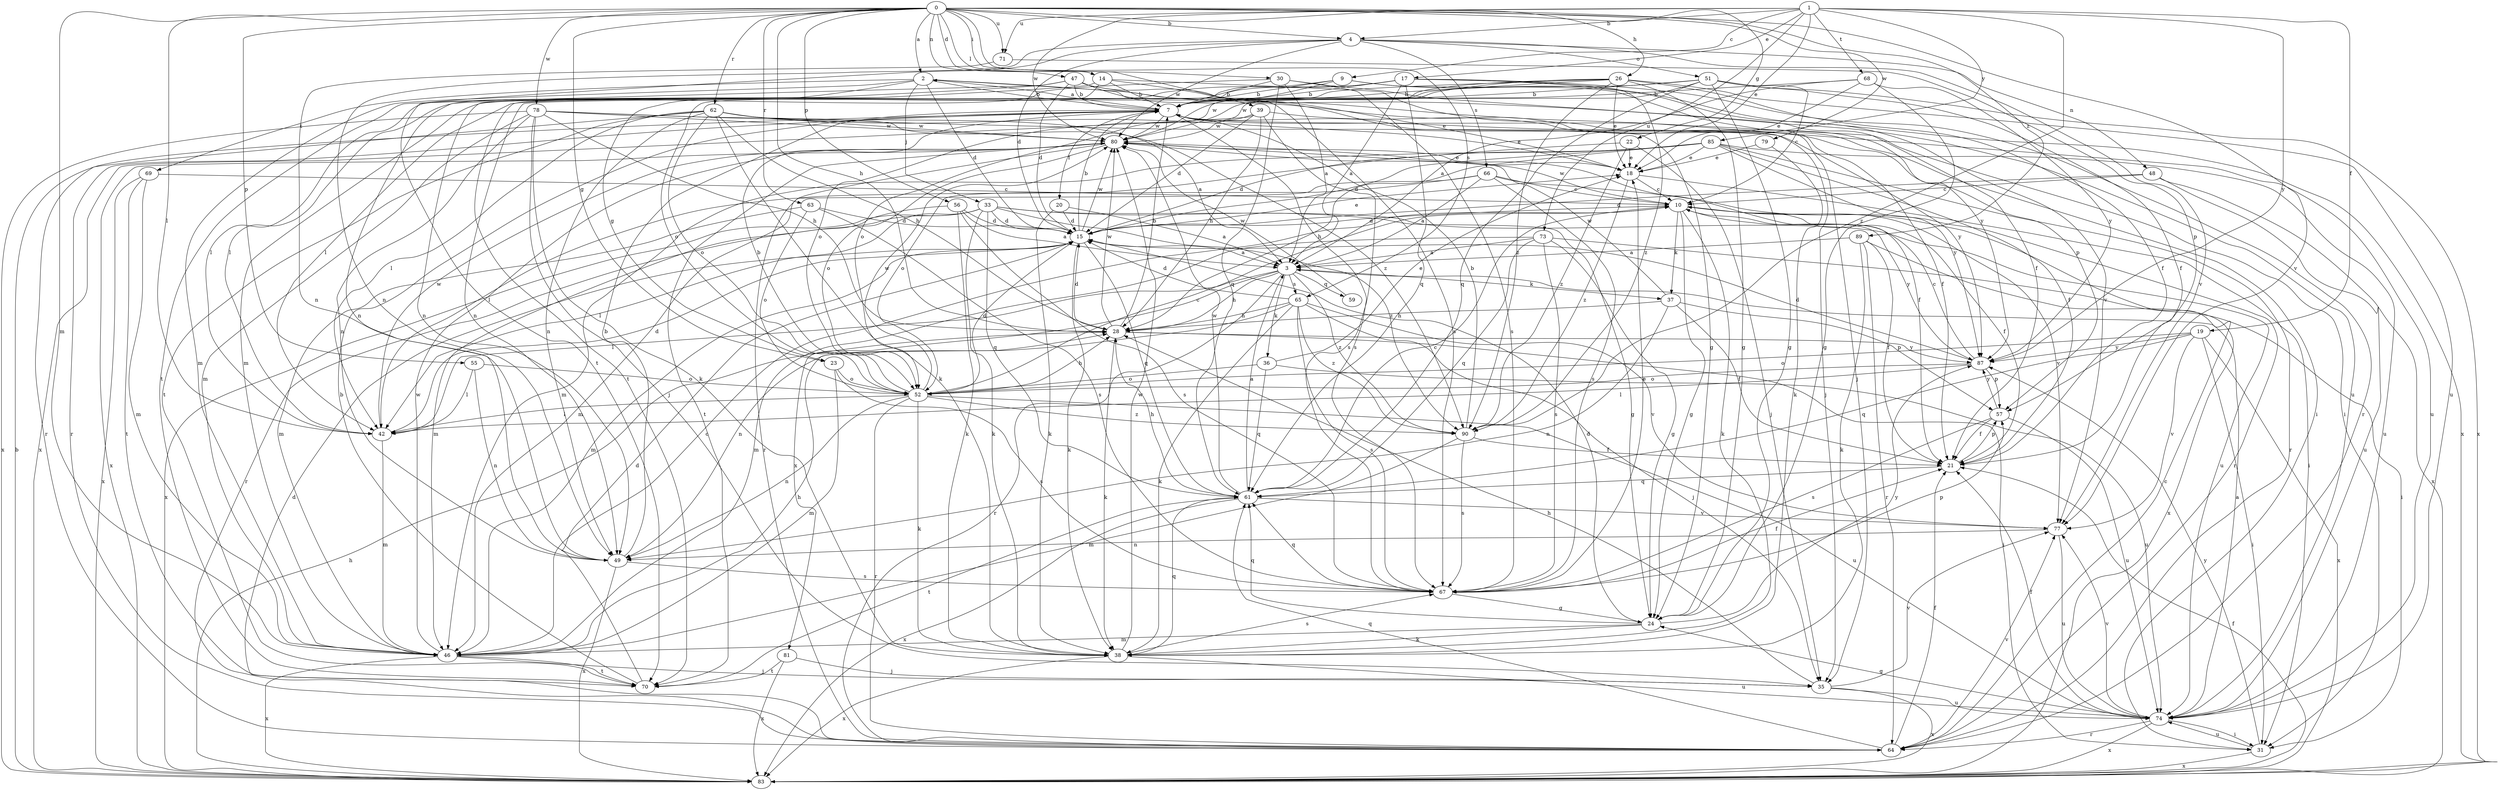 strict digraph  {
0;
1;
2;
3;
4;
7;
9;
10;
14;
15;
17;
18;
19;
20;
21;
22;
23;
24;
26;
28;
30;
31;
33;
35;
36;
37;
38;
39;
42;
46;
47;
48;
49;
51;
52;
55;
56;
57;
59;
61;
62;
63;
64;
65;
66;
67;
68;
69;
70;
71;
73;
74;
77;
78;
79;
80;
81;
83;
85;
87;
89;
90;
0 -> 2  [label=a];
0 -> 4  [label=b];
0 -> 14  [label=d];
0 -> 22  [label=g];
0 -> 23  [label=g];
0 -> 26  [label=h];
0 -> 28  [label=h];
0 -> 30  [label=i];
0 -> 39  [label=l];
0 -> 42  [label=l];
0 -> 46  [label=m];
0 -> 47  [label=n];
0 -> 55  [label=p];
0 -> 56  [label=p];
0 -> 62  [label=r];
0 -> 63  [label=r];
0 -> 65  [label=s];
0 -> 71  [label=u];
0 -> 77  [label=v];
0 -> 78  [label=w];
0 -> 79  [label=w];
0 -> 89  [label=z];
1 -> 4  [label=b];
1 -> 9  [label=c];
1 -> 17  [label=e];
1 -> 18  [label=e];
1 -> 19  [label=f];
1 -> 68  [label=t];
1 -> 71  [label=u];
1 -> 73  [label=u];
1 -> 80  [label=w];
1 -> 85  [label=y];
1 -> 87  [label=y];
1 -> 90  [label=z];
2 -> 7  [label=b];
2 -> 15  [label=d];
2 -> 23  [label=g];
2 -> 31  [label=i];
2 -> 33  [label=j];
2 -> 46  [label=m];
2 -> 69  [label=t];
2 -> 74  [label=u];
3 -> 28  [label=h];
3 -> 36  [label=k];
3 -> 37  [label=k];
3 -> 42  [label=l];
3 -> 59  [label=q];
3 -> 64  [label=r];
3 -> 65  [label=s];
3 -> 81  [label=x];
3 -> 90  [label=z];
4 -> 15  [label=d];
4 -> 48  [label=n];
4 -> 49  [label=n];
4 -> 51  [label=o];
4 -> 66  [label=s];
4 -> 70  [label=t];
4 -> 77  [label=v];
4 -> 80  [label=w];
7 -> 2  [label=a];
7 -> 20  [label=f];
7 -> 21  [label=f];
7 -> 35  [label=j];
7 -> 64  [label=r];
7 -> 67  [label=s];
7 -> 74  [label=u];
7 -> 80  [label=w];
9 -> 7  [label=b];
9 -> 35  [label=j];
9 -> 49  [label=n];
9 -> 80  [label=w];
9 -> 83  [label=x];
10 -> 15  [label=d];
10 -> 21  [label=f];
10 -> 24  [label=g];
10 -> 37  [label=k];
10 -> 38  [label=k];
10 -> 77  [label=v];
10 -> 80  [label=w];
10 -> 87  [label=y];
14 -> 7  [label=b];
14 -> 18  [label=e];
14 -> 49  [label=n];
14 -> 52  [label=o];
14 -> 87  [label=y];
15 -> 3  [label=a];
15 -> 7  [label=b];
15 -> 18  [label=e];
15 -> 38  [label=k];
15 -> 46  [label=m];
15 -> 61  [label=q];
15 -> 80  [label=w];
17 -> 3  [label=a];
17 -> 7  [label=b];
17 -> 46  [label=m];
17 -> 61  [label=q];
17 -> 64  [label=r];
17 -> 70  [label=t];
17 -> 77  [label=v];
17 -> 90  [label=z];
18 -> 10  [label=c];
18 -> 31  [label=i];
18 -> 90  [label=z];
19 -> 31  [label=i];
19 -> 52  [label=o];
19 -> 61  [label=q];
19 -> 77  [label=v];
19 -> 83  [label=x];
19 -> 87  [label=y];
20 -> 3  [label=a];
20 -> 15  [label=d];
20 -> 38  [label=k];
21 -> 57  [label=p];
21 -> 61  [label=q];
22 -> 15  [label=d];
22 -> 18  [label=e];
22 -> 35  [label=j];
22 -> 90  [label=z];
23 -> 46  [label=m];
23 -> 52  [label=o];
23 -> 67  [label=s];
24 -> 15  [label=d];
24 -> 38  [label=k];
24 -> 46  [label=m];
24 -> 61  [label=q];
24 -> 87  [label=y];
26 -> 7  [label=b];
26 -> 18  [label=e];
26 -> 21  [label=f];
26 -> 24  [label=g];
26 -> 42  [label=l];
26 -> 52  [label=o];
26 -> 74  [label=u];
26 -> 80  [label=w];
26 -> 90  [label=z];
28 -> 7  [label=b];
28 -> 15  [label=d];
28 -> 31  [label=i];
28 -> 38  [label=k];
28 -> 80  [label=w];
28 -> 87  [label=y];
30 -> 3  [label=a];
30 -> 7  [label=b];
30 -> 21  [label=f];
30 -> 42  [label=l];
30 -> 61  [label=q];
30 -> 67  [label=s];
31 -> 74  [label=u];
31 -> 83  [label=x];
31 -> 87  [label=y];
33 -> 15  [label=d];
33 -> 24  [label=g];
33 -> 38  [label=k];
33 -> 42  [label=l];
33 -> 61  [label=q];
33 -> 64  [label=r];
33 -> 74  [label=u];
33 -> 83  [label=x];
33 -> 90  [label=z];
35 -> 28  [label=h];
35 -> 74  [label=u];
35 -> 77  [label=v];
35 -> 83  [label=x];
36 -> 18  [label=e];
36 -> 52  [label=o];
36 -> 61  [label=q];
36 -> 74  [label=u];
37 -> 21  [label=f];
37 -> 28  [label=h];
37 -> 49  [label=n];
37 -> 57  [label=p];
37 -> 80  [label=w];
38 -> 61  [label=q];
38 -> 67  [label=s];
38 -> 74  [label=u];
38 -> 80  [label=w];
38 -> 83  [label=x];
39 -> 15  [label=d];
39 -> 28  [label=h];
39 -> 57  [label=p];
39 -> 67  [label=s];
39 -> 80  [label=w];
39 -> 83  [label=x];
42 -> 15  [label=d];
42 -> 46  [label=m];
42 -> 80  [label=w];
46 -> 10  [label=c];
46 -> 28  [label=h];
46 -> 35  [label=j];
46 -> 70  [label=t];
46 -> 80  [label=w];
46 -> 83  [label=x];
47 -> 7  [label=b];
47 -> 15  [label=d];
47 -> 24  [label=g];
47 -> 31  [label=i];
47 -> 42  [label=l];
47 -> 67  [label=s];
47 -> 70  [label=t];
48 -> 10  [label=c];
48 -> 15  [label=d];
48 -> 74  [label=u];
48 -> 83  [label=x];
49 -> 7  [label=b];
49 -> 67  [label=s];
49 -> 83  [label=x];
51 -> 7  [label=b];
51 -> 10  [label=c];
51 -> 21  [label=f];
51 -> 24  [label=g];
51 -> 49  [label=n];
51 -> 52  [label=o];
51 -> 61  [label=q];
51 -> 83  [label=x];
52 -> 7  [label=b];
52 -> 10  [label=c];
52 -> 15  [label=d];
52 -> 28  [label=h];
52 -> 38  [label=k];
52 -> 42  [label=l];
52 -> 49  [label=n];
52 -> 64  [label=r];
52 -> 74  [label=u];
52 -> 80  [label=w];
52 -> 90  [label=z];
55 -> 42  [label=l];
55 -> 49  [label=n];
55 -> 52  [label=o];
56 -> 3  [label=a];
56 -> 15  [label=d];
56 -> 38  [label=k];
56 -> 46  [label=m];
56 -> 67  [label=s];
57 -> 21  [label=f];
57 -> 67  [label=s];
57 -> 74  [label=u];
57 -> 87  [label=y];
59 -> 80  [label=w];
61 -> 3  [label=a];
61 -> 10  [label=c];
61 -> 28  [label=h];
61 -> 70  [label=t];
61 -> 77  [label=v];
61 -> 80  [label=w];
61 -> 83  [label=x];
62 -> 3  [label=a];
62 -> 18  [label=e];
62 -> 28  [label=h];
62 -> 38  [label=k];
62 -> 42  [label=l];
62 -> 49  [label=n];
62 -> 52  [label=o];
62 -> 64  [label=r];
62 -> 70  [label=t];
62 -> 80  [label=w];
63 -> 15  [label=d];
63 -> 46  [label=m];
63 -> 52  [label=o];
63 -> 67  [label=s];
64 -> 10  [label=c];
64 -> 15  [label=d];
64 -> 21  [label=f];
64 -> 61  [label=q];
64 -> 77  [label=v];
65 -> 15  [label=d];
65 -> 28  [label=h];
65 -> 35  [label=j];
65 -> 38  [label=k];
65 -> 49  [label=n];
65 -> 67  [label=s];
65 -> 77  [label=v];
65 -> 90  [label=z];
66 -> 3  [label=a];
66 -> 10  [label=c];
66 -> 42  [label=l];
66 -> 46  [label=m];
66 -> 64  [label=r];
66 -> 67  [label=s];
67 -> 18  [label=e];
67 -> 21  [label=f];
67 -> 24  [label=g];
67 -> 57  [label=p];
67 -> 61  [label=q];
68 -> 3  [label=a];
68 -> 7  [label=b];
68 -> 18  [label=e];
68 -> 24  [label=g];
68 -> 87  [label=y];
69 -> 10  [label=c];
69 -> 46  [label=m];
69 -> 70  [label=t];
69 -> 83  [label=x];
70 -> 7  [label=b];
70 -> 15  [label=d];
71 -> 49  [label=n];
71 -> 57  [label=p];
73 -> 3  [label=a];
73 -> 24  [label=g];
73 -> 31  [label=i];
73 -> 46  [label=m];
73 -> 61  [label=q];
73 -> 67  [label=s];
74 -> 3  [label=a];
74 -> 21  [label=f];
74 -> 24  [label=g];
74 -> 31  [label=i];
74 -> 64  [label=r];
74 -> 77  [label=v];
74 -> 83  [label=x];
77 -> 49  [label=n];
77 -> 74  [label=u];
78 -> 28  [label=h];
78 -> 35  [label=j];
78 -> 38  [label=k];
78 -> 46  [label=m];
78 -> 49  [label=n];
78 -> 80  [label=w];
78 -> 83  [label=x];
78 -> 87  [label=y];
78 -> 90  [label=z];
79 -> 18  [label=e];
79 -> 38  [label=k];
80 -> 18  [label=e];
80 -> 21  [label=f];
80 -> 52  [label=o];
80 -> 64  [label=r];
80 -> 70  [label=t];
80 -> 83  [label=x];
81 -> 35  [label=j];
81 -> 70  [label=t];
81 -> 83  [label=x];
83 -> 7  [label=b];
83 -> 21  [label=f];
83 -> 28  [label=h];
85 -> 15  [label=d];
85 -> 18  [label=e];
85 -> 21  [label=f];
85 -> 28  [label=h];
85 -> 46  [label=m];
85 -> 52  [label=o];
85 -> 64  [label=r];
85 -> 74  [label=u];
85 -> 87  [label=y];
87 -> 10  [label=c];
87 -> 15  [label=d];
87 -> 42  [label=l];
87 -> 52  [label=o];
87 -> 57  [label=p];
89 -> 3  [label=a];
89 -> 21  [label=f];
89 -> 38  [label=k];
89 -> 64  [label=r];
89 -> 83  [label=x];
90 -> 7  [label=b];
90 -> 21  [label=f];
90 -> 46  [label=m];
90 -> 67  [label=s];
}
